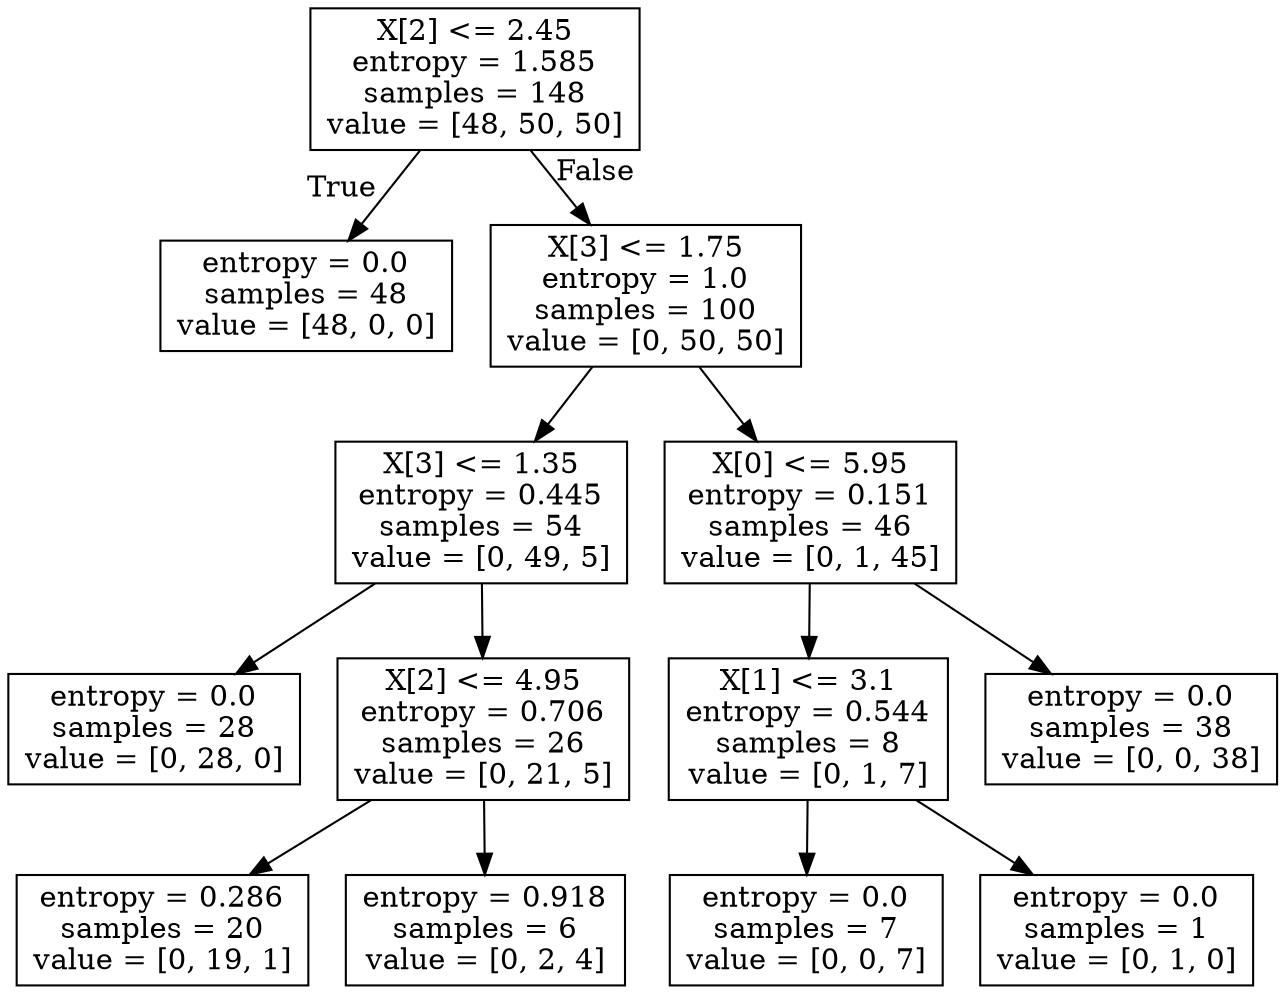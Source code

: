 digraph Tree {
node [shape=box] ;
0 [label="X[2] <= 2.45\nentropy = 1.585\nsamples = 148\nvalue = [48, 50, 50]"] ;
1 [label="entropy = 0.0\nsamples = 48\nvalue = [48, 0, 0]"] ;
0 -> 1 [labeldistance=2.5, labelangle=45, headlabel="True"] ;
2 [label="X[3] <= 1.75\nentropy = 1.0\nsamples = 100\nvalue = [0, 50, 50]"] ;
0 -> 2 [labeldistance=2.5, labelangle=-45, headlabel="False"] ;
3 [label="X[3] <= 1.35\nentropy = 0.445\nsamples = 54\nvalue = [0, 49, 5]"] ;
2 -> 3 ;
4 [label="entropy = 0.0\nsamples = 28\nvalue = [0, 28, 0]"] ;
3 -> 4 ;
5 [label="X[2] <= 4.95\nentropy = 0.706\nsamples = 26\nvalue = [0, 21, 5]"] ;
3 -> 5 ;
6 [label="entropy = 0.286\nsamples = 20\nvalue = [0, 19, 1]"] ;
5 -> 6 ;
7 [label="entropy = 0.918\nsamples = 6\nvalue = [0, 2, 4]"] ;
5 -> 7 ;
8 [label="X[0] <= 5.95\nentropy = 0.151\nsamples = 46\nvalue = [0, 1, 45]"] ;
2 -> 8 ;
9 [label="X[1] <= 3.1\nentropy = 0.544\nsamples = 8\nvalue = [0, 1, 7]"] ;
8 -> 9 ;
10 [label="entropy = 0.0\nsamples = 7\nvalue = [0, 0, 7]"] ;
9 -> 10 ;
11 [label="entropy = 0.0\nsamples = 1\nvalue = [0, 1, 0]"] ;
9 -> 11 ;
12 [label="entropy = 0.0\nsamples = 38\nvalue = [0, 0, 38]"] ;
8 -> 12 ;
}